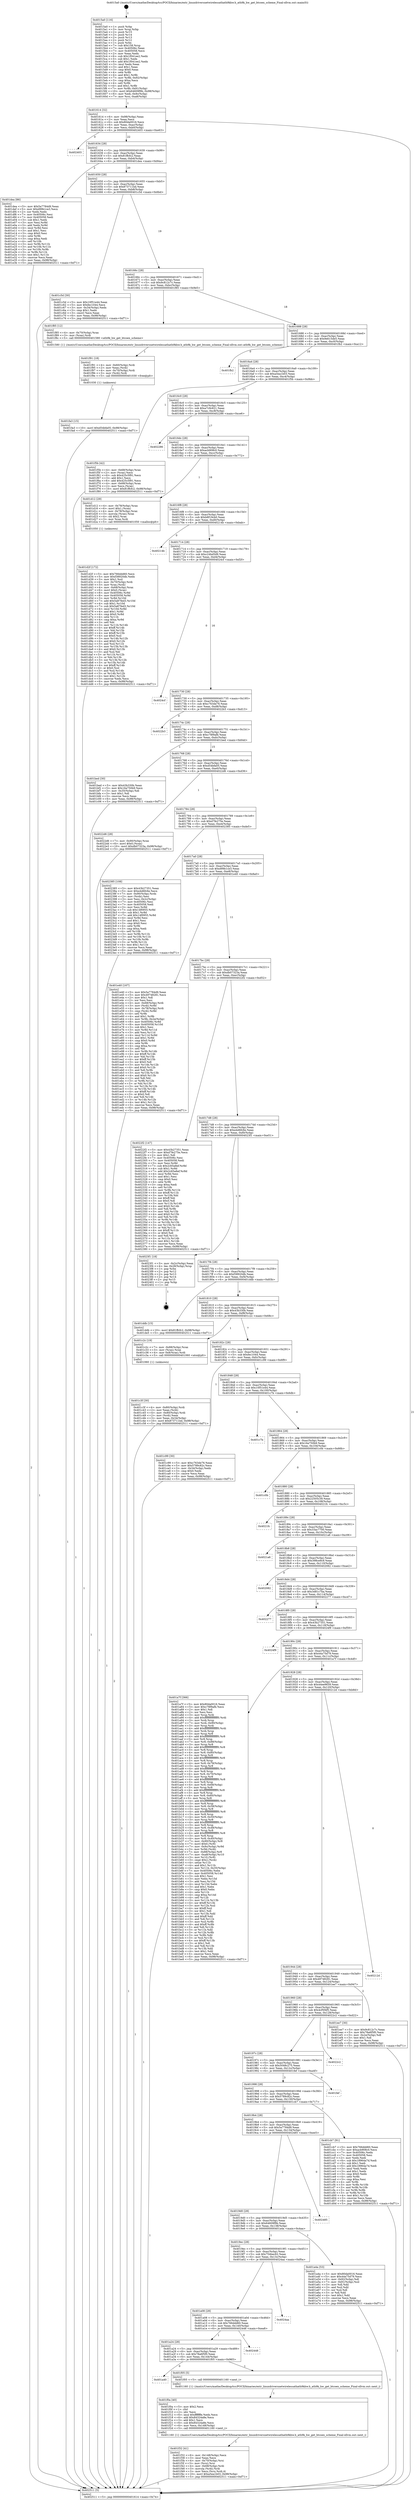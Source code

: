 digraph "0x4015a0" {
  label = "0x4015a0 (/mnt/c/Users/mathe/Desktop/tcc/POCII/binaries/extr_linuxdriversnetwirelessathath9khw.h_ath9k_hw_get_btcoex_scheme_Final-ollvm.out::main(0))"
  labelloc = "t"
  node[shape=record]

  Entry [label="",width=0.3,height=0.3,shape=circle,fillcolor=black,style=filled]
  "0x401614" [label="{
     0x401614 [32]\l
     | [instrs]\l
     &nbsp;&nbsp;0x401614 \<+6\>: mov -0x98(%rbp),%eax\l
     &nbsp;&nbsp;0x40161a \<+2\>: mov %eax,%ecx\l
     &nbsp;&nbsp;0x40161c \<+6\>: sub $0x80da0016,%ecx\l
     &nbsp;&nbsp;0x401622 \<+6\>: mov %eax,-0xac(%rbp)\l
     &nbsp;&nbsp;0x401628 \<+6\>: mov %ecx,-0xb0(%rbp)\l
     &nbsp;&nbsp;0x40162e \<+6\>: je 0000000000402403 \<main+0xe63\>\l
  }"]
  "0x402403" [label="{
     0x402403\l
  }", style=dashed]
  "0x401634" [label="{
     0x401634 [28]\l
     | [instrs]\l
     &nbsp;&nbsp;0x401634 \<+5\>: jmp 0000000000401639 \<main+0x99\>\l
     &nbsp;&nbsp;0x401639 \<+6\>: mov -0xac(%rbp),%eax\l
     &nbsp;&nbsp;0x40163f \<+5\>: sub $0x81ffcfc2,%eax\l
     &nbsp;&nbsp;0x401644 \<+6\>: mov %eax,-0xb4(%rbp)\l
     &nbsp;&nbsp;0x40164a \<+6\>: je 0000000000401dea \<main+0x84a\>\l
  }"]
  Exit [label="",width=0.3,height=0.3,shape=circle,fillcolor=black,style=filled,peripheries=2]
  "0x401dea" [label="{
     0x401dea [86]\l
     | [instrs]\l
     &nbsp;&nbsp;0x401dea \<+5\>: mov $0x5a7784d9,%eax\l
     &nbsp;&nbsp;0x401def \<+5\>: mov $0xd99b1ce3,%ecx\l
     &nbsp;&nbsp;0x401df4 \<+2\>: xor %edx,%edx\l
     &nbsp;&nbsp;0x401df6 \<+7\>: mov 0x40506c,%esi\l
     &nbsp;&nbsp;0x401dfd \<+7\>: mov 0x405058,%edi\l
     &nbsp;&nbsp;0x401e04 \<+3\>: sub $0x1,%edx\l
     &nbsp;&nbsp;0x401e07 \<+3\>: mov %esi,%r8d\l
     &nbsp;&nbsp;0x401e0a \<+3\>: add %edx,%r8d\l
     &nbsp;&nbsp;0x401e0d \<+4\>: imul %r8d,%esi\l
     &nbsp;&nbsp;0x401e11 \<+3\>: and $0x1,%esi\l
     &nbsp;&nbsp;0x401e14 \<+3\>: cmp $0x0,%esi\l
     &nbsp;&nbsp;0x401e17 \<+4\>: sete %r9b\l
     &nbsp;&nbsp;0x401e1b \<+3\>: cmp $0xa,%edi\l
     &nbsp;&nbsp;0x401e1e \<+4\>: setl %r10b\l
     &nbsp;&nbsp;0x401e22 \<+3\>: mov %r9b,%r11b\l
     &nbsp;&nbsp;0x401e25 \<+3\>: and %r10b,%r11b\l
     &nbsp;&nbsp;0x401e28 \<+3\>: xor %r10b,%r9b\l
     &nbsp;&nbsp;0x401e2b \<+3\>: or %r9b,%r11b\l
     &nbsp;&nbsp;0x401e2e \<+4\>: test $0x1,%r11b\l
     &nbsp;&nbsp;0x401e32 \<+3\>: cmovne %ecx,%eax\l
     &nbsp;&nbsp;0x401e35 \<+6\>: mov %eax,-0x98(%rbp)\l
     &nbsp;&nbsp;0x401e3b \<+5\>: jmp 0000000000402511 \<main+0xf71\>\l
  }"]
  "0x401650" [label="{
     0x401650 [28]\l
     | [instrs]\l
     &nbsp;&nbsp;0x401650 \<+5\>: jmp 0000000000401655 \<main+0xb5\>\l
     &nbsp;&nbsp;0x401655 \<+6\>: mov -0xac(%rbp),%eax\l
     &nbsp;&nbsp;0x40165b \<+5\>: sub $0x873711bd,%eax\l
     &nbsp;&nbsp;0x401660 \<+6\>: mov %eax,-0xb8(%rbp)\l
     &nbsp;&nbsp;0x401666 \<+6\>: je 0000000000401c5d \<main+0x6bd\>\l
  }"]
  "0x401fa3" [label="{
     0x401fa3 [15]\l
     | [instrs]\l
     &nbsp;&nbsp;0x401fa3 \<+10\>: movl $0xd54bfa05,-0x98(%rbp)\l
     &nbsp;&nbsp;0x401fad \<+5\>: jmp 0000000000402511 \<main+0xf71\>\l
  }"]
  "0x401c5d" [label="{
     0x401c5d [30]\l
     | [instrs]\l
     &nbsp;&nbsp;0x401c5d \<+5\>: mov $0x10f51e44,%eax\l
     &nbsp;&nbsp;0x401c62 \<+5\>: mov $0xfec1044,%ecx\l
     &nbsp;&nbsp;0x401c67 \<+3\>: mov -0x34(%rbp),%edx\l
     &nbsp;&nbsp;0x401c6a \<+3\>: cmp $0x1,%edx\l
     &nbsp;&nbsp;0x401c6d \<+3\>: cmovl %ecx,%eax\l
     &nbsp;&nbsp;0x401c70 \<+6\>: mov %eax,-0x98(%rbp)\l
     &nbsp;&nbsp;0x401c76 \<+5\>: jmp 0000000000402511 \<main+0xf71\>\l
  }"]
  "0x40166c" [label="{
     0x40166c [28]\l
     | [instrs]\l
     &nbsp;&nbsp;0x40166c \<+5\>: jmp 0000000000401671 \<main+0xd1\>\l
     &nbsp;&nbsp;0x401671 \<+6\>: mov -0xac(%rbp),%eax\l
     &nbsp;&nbsp;0x401677 \<+5\>: sub $0x9c812c7c,%eax\l
     &nbsp;&nbsp;0x40167c \<+6\>: mov %eax,-0xbc(%rbp)\l
     &nbsp;&nbsp;0x401682 \<+6\>: je 0000000000401f85 \<main+0x9e5\>\l
  }"]
  "0x401f91" [label="{
     0x401f91 [18]\l
     | [instrs]\l
     &nbsp;&nbsp;0x401f91 \<+4\>: mov -0x60(%rbp),%rdi\l
     &nbsp;&nbsp;0x401f95 \<+2\>: mov %eax,(%rdi)\l
     &nbsp;&nbsp;0x401f97 \<+4\>: mov -0x70(%rbp),%rdi\l
     &nbsp;&nbsp;0x401f9b \<+3\>: mov (%rdi),%rdi\l
     &nbsp;&nbsp;0x401f9e \<+5\>: call 0000000000401030 \<free@plt\>\l
     | [calls]\l
     &nbsp;&nbsp;0x401030 \{1\} (unknown)\l
  }"]
  "0x401f85" [label="{
     0x401f85 [12]\l
     | [instrs]\l
     &nbsp;&nbsp;0x401f85 \<+4\>: mov -0x70(%rbp),%rax\l
     &nbsp;&nbsp;0x401f89 \<+3\>: mov (%rax),%rdi\l
     &nbsp;&nbsp;0x401f8c \<+5\>: call 0000000000401580 \<ath9k_hw_get_btcoex_scheme\>\l
     | [calls]\l
     &nbsp;&nbsp;0x401580 \{1\} (/mnt/c/Users/mathe/Desktop/tcc/POCII/binaries/extr_linuxdriversnetwirelessathath9khw.h_ath9k_hw_get_btcoex_scheme_Final-ollvm.out::ath9k_hw_get_btcoex_scheme)\l
  }"]
  "0x401688" [label="{
     0x401688 [28]\l
     | [instrs]\l
     &nbsp;&nbsp;0x401688 \<+5\>: jmp 000000000040168d \<main+0xed\>\l
     &nbsp;&nbsp;0x40168d \<+6\>: mov -0xac(%rbp),%eax\l
     &nbsp;&nbsp;0x401693 \<+5\>: sub $0x9e615de5,%eax\l
     &nbsp;&nbsp;0x401698 \<+6\>: mov %eax,-0xc0(%rbp)\l
     &nbsp;&nbsp;0x40169e \<+6\>: je 0000000000401fb2 \<main+0xa12\>\l
  }"]
  "0x401f32" [label="{
     0x401f32 [41]\l
     | [instrs]\l
     &nbsp;&nbsp;0x401f32 \<+6\>: mov -0x148(%rbp),%ecx\l
     &nbsp;&nbsp;0x401f38 \<+3\>: imul %eax,%ecx\l
     &nbsp;&nbsp;0x401f3b \<+4\>: mov -0x70(%rbp),%rsi\l
     &nbsp;&nbsp;0x401f3f \<+3\>: mov (%rsi),%rsi\l
     &nbsp;&nbsp;0x401f42 \<+4\>: mov -0x68(%rbp),%rdi\l
     &nbsp;&nbsp;0x401f46 \<+3\>: movslq (%rdi),%rdi\l
     &nbsp;&nbsp;0x401f49 \<+3\>: mov %ecx,(%rsi,%rdi,4)\l
     &nbsp;&nbsp;0x401f4c \<+10\>: movl $0xa5ea1b03,-0x98(%rbp)\l
     &nbsp;&nbsp;0x401f56 \<+5\>: jmp 0000000000402511 \<main+0xf71\>\l
  }"]
  "0x401fb2" [label="{
     0x401fb2\l
  }", style=dashed]
  "0x4016a4" [label="{
     0x4016a4 [28]\l
     | [instrs]\l
     &nbsp;&nbsp;0x4016a4 \<+5\>: jmp 00000000004016a9 \<main+0x109\>\l
     &nbsp;&nbsp;0x4016a9 \<+6\>: mov -0xac(%rbp),%eax\l
     &nbsp;&nbsp;0x4016af \<+5\>: sub $0xa5ea1b03,%eax\l
     &nbsp;&nbsp;0x4016b4 \<+6\>: mov %eax,-0xc4(%rbp)\l
     &nbsp;&nbsp;0x4016ba \<+6\>: je 0000000000401f5b \<main+0x9bb\>\l
  }"]
  "0x401f0a" [label="{
     0x401f0a [40]\l
     | [instrs]\l
     &nbsp;&nbsp;0x401f0a \<+5\>: mov $0x2,%ecx\l
     &nbsp;&nbsp;0x401f0f \<+1\>: cltd\l
     &nbsp;&nbsp;0x401f10 \<+2\>: idiv %ecx\l
     &nbsp;&nbsp;0x401f12 \<+6\>: imul $0xfffffffe,%edx,%ecx\l
     &nbsp;&nbsp;0x401f18 \<+6\>: add $0x84324a8e,%ecx\l
     &nbsp;&nbsp;0x401f1e \<+3\>: add $0x1,%ecx\l
     &nbsp;&nbsp;0x401f21 \<+6\>: sub $0x84324a8e,%ecx\l
     &nbsp;&nbsp;0x401f27 \<+6\>: mov %ecx,-0x148(%rbp)\l
     &nbsp;&nbsp;0x401f2d \<+5\>: call 0000000000401160 \<next_i\>\l
     | [calls]\l
     &nbsp;&nbsp;0x401160 \{1\} (/mnt/c/Users/mathe/Desktop/tcc/POCII/binaries/extr_linuxdriversnetwirelessathath9khw.h_ath9k_hw_get_btcoex_scheme_Final-ollvm.out::next_i)\l
  }"]
  "0x401f5b" [label="{
     0x401f5b [42]\l
     | [instrs]\l
     &nbsp;&nbsp;0x401f5b \<+4\>: mov -0x68(%rbp),%rax\l
     &nbsp;&nbsp;0x401f5f \<+2\>: mov (%rax),%ecx\l
     &nbsp;&nbsp;0x401f61 \<+6\>: sub $0x425c5f91,%ecx\l
     &nbsp;&nbsp;0x401f67 \<+3\>: add $0x1,%ecx\l
     &nbsp;&nbsp;0x401f6a \<+6\>: add $0x425c5f91,%ecx\l
     &nbsp;&nbsp;0x401f70 \<+4\>: mov -0x68(%rbp),%rax\l
     &nbsp;&nbsp;0x401f74 \<+2\>: mov %ecx,(%rax)\l
     &nbsp;&nbsp;0x401f76 \<+10\>: movl $0x81ffcfc2,-0x98(%rbp)\l
     &nbsp;&nbsp;0x401f80 \<+5\>: jmp 0000000000402511 \<main+0xf71\>\l
  }"]
  "0x4016c0" [label="{
     0x4016c0 [28]\l
     | [instrs]\l
     &nbsp;&nbsp;0x4016c0 \<+5\>: jmp 00000000004016c5 \<main+0x125\>\l
     &nbsp;&nbsp;0x4016c5 \<+6\>: mov -0xac(%rbp),%eax\l
     &nbsp;&nbsp;0x4016cb \<+5\>: sub $0xa7c9c621,%eax\l
     &nbsp;&nbsp;0x4016d0 \<+6\>: mov %eax,-0xc8(%rbp)\l
     &nbsp;&nbsp;0x4016d6 \<+6\>: je 0000000000402286 \<main+0xce6\>\l
  }"]
  "0x401a40" [label="{
     0x401a40\l
  }", style=dashed]
  "0x402286" [label="{
     0x402286\l
  }", style=dashed]
  "0x4016dc" [label="{
     0x4016dc [28]\l
     | [instrs]\l
     &nbsp;&nbsp;0x4016dc \<+5\>: jmp 00000000004016e1 \<main+0x141\>\l
     &nbsp;&nbsp;0x4016e1 \<+6\>: mov -0xac(%rbp),%eax\l
     &nbsp;&nbsp;0x4016e7 \<+5\>: sub $0xacb908c0,%eax\l
     &nbsp;&nbsp;0x4016ec \<+6\>: mov %eax,-0xcc(%rbp)\l
     &nbsp;&nbsp;0x4016f2 \<+6\>: je 0000000000401d12 \<main+0x772\>\l
  }"]
  "0x401f05" [label="{
     0x401f05 [5]\l
     | [instrs]\l
     &nbsp;&nbsp;0x401f05 \<+5\>: call 0000000000401160 \<next_i\>\l
     | [calls]\l
     &nbsp;&nbsp;0x401160 \{1\} (/mnt/c/Users/mathe/Desktop/tcc/POCII/binaries/extr_linuxdriversnetwirelessathath9khw.h_ath9k_hw_get_btcoex_scheme_Final-ollvm.out::next_i)\l
  }"]
  "0x401d12" [label="{
     0x401d12 [29]\l
     | [instrs]\l
     &nbsp;&nbsp;0x401d12 \<+4\>: mov -0x78(%rbp),%rax\l
     &nbsp;&nbsp;0x401d16 \<+6\>: movl $0x1,(%rax)\l
     &nbsp;&nbsp;0x401d1c \<+4\>: mov -0x78(%rbp),%rax\l
     &nbsp;&nbsp;0x401d20 \<+3\>: movslq (%rax),%rax\l
     &nbsp;&nbsp;0x401d23 \<+4\>: shl $0x2,%rax\l
     &nbsp;&nbsp;0x401d27 \<+3\>: mov %rax,%rdi\l
     &nbsp;&nbsp;0x401d2a \<+5\>: call 0000000000401050 \<malloc@plt\>\l
     | [calls]\l
     &nbsp;&nbsp;0x401050 \{1\} (unknown)\l
  }"]
  "0x4016f8" [label="{
     0x4016f8 [28]\l
     | [instrs]\l
     &nbsp;&nbsp;0x4016f8 \<+5\>: jmp 00000000004016fd \<main+0x15d\>\l
     &nbsp;&nbsp;0x4016fd \<+6\>: mov -0xac(%rbp),%eax\l
     &nbsp;&nbsp;0x401703 \<+5\>: sub $0xb8f19cb0,%eax\l
     &nbsp;&nbsp;0x401708 \<+6\>: mov %eax,-0xd0(%rbp)\l
     &nbsp;&nbsp;0x40170e \<+6\>: je 000000000040214b \<main+0xbab\>\l
  }"]
  "0x401a24" [label="{
     0x401a24 [28]\l
     | [instrs]\l
     &nbsp;&nbsp;0x401a24 \<+5\>: jmp 0000000000401a29 \<main+0x489\>\l
     &nbsp;&nbsp;0x401a29 \<+6\>: mov -0xac(%rbp),%eax\l
     &nbsp;&nbsp;0x401a2f \<+5\>: sub $0x78a6f5f0,%eax\l
     &nbsp;&nbsp;0x401a34 \<+6\>: mov %eax,-0x144(%rbp)\l
     &nbsp;&nbsp;0x401a3a \<+6\>: je 0000000000401f05 \<main+0x965\>\l
  }"]
  "0x40214b" [label="{
     0x40214b\l
  }", style=dashed]
  "0x401714" [label="{
     0x401714 [28]\l
     | [instrs]\l
     &nbsp;&nbsp;0x401714 \<+5\>: jmp 0000000000401719 \<main+0x179\>\l
     &nbsp;&nbsp;0x401719 \<+6\>: mov -0xac(%rbp),%eax\l
     &nbsp;&nbsp;0x40171f \<+5\>: sub $0xc24bd5d9,%eax\l
     &nbsp;&nbsp;0x401724 \<+6\>: mov %eax,-0xd4(%rbp)\l
     &nbsp;&nbsp;0x40172a \<+6\>: je 00000000004024cf \<main+0xf2f\>\l
  }"]
  "0x402448" [label="{
     0x402448\l
  }", style=dashed]
  "0x4024cf" [label="{
     0x4024cf\l
  }", style=dashed]
  "0x401730" [label="{
     0x401730 [28]\l
     | [instrs]\l
     &nbsp;&nbsp;0x401730 \<+5\>: jmp 0000000000401735 \<main+0x195\>\l
     &nbsp;&nbsp;0x401735 \<+6\>: mov -0xac(%rbp),%eax\l
     &nbsp;&nbsp;0x40173b \<+5\>: sub $0xc763de76,%eax\l
     &nbsp;&nbsp;0x401740 \<+6\>: mov %eax,-0xd8(%rbp)\l
     &nbsp;&nbsp;0x401746 \<+6\>: je 00000000004022b3 \<main+0xd13\>\l
  }"]
  "0x401a08" [label="{
     0x401a08 [28]\l
     | [instrs]\l
     &nbsp;&nbsp;0x401a08 \<+5\>: jmp 0000000000401a0d \<main+0x46d\>\l
     &nbsp;&nbsp;0x401a0d \<+6\>: mov -0xac(%rbp),%eax\l
     &nbsp;&nbsp;0x401a13 \<+5\>: sub $0x766ddd60,%eax\l
     &nbsp;&nbsp;0x401a18 \<+6\>: mov %eax,-0x140(%rbp)\l
     &nbsp;&nbsp;0x401a1e \<+6\>: je 0000000000402448 \<main+0xea8\>\l
  }"]
  "0x4022b3" [label="{
     0x4022b3\l
  }", style=dashed]
  "0x40174c" [label="{
     0x40174c [28]\l
     | [instrs]\l
     &nbsp;&nbsp;0x40174c \<+5\>: jmp 0000000000401751 \<main+0x1b1\>\l
     &nbsp;&nbsp;0x401751 \<+6\>: mov -0xac(%rbp),%eax\l
     &nbsp;&nbsp;0x401757 \<+5\>: sub $0xc78f9afb,%eax\l
     &nbsp;&nbsp;0x40175c \<+6\>: mov %eax,-0xdc(%rbp)\l
     &nbsp;&nbsp;0x401762 \<+6\>: je 0000000000401bed \<main+0x64d\>\l
  }"]
  "0x4024aa" [label="{
     0x4024aa\l
  }", style=dashed]
  "0x401bed" [label="{
     0x401bed [30]\l
     | [instrs]\l
     &nbsp;&nbsp;0x401bed \<+5\>: mov $0x43b330b,%eax\l
     &nbsp;&nbsp;0x401bf2 \<+5\>: mov $0x16a750b9,%ecx\l
     &nbsp;&nbsp;0x401bf7 \<+3\>: mov -0x35(%rbp),%dl\l
     &nbsp;&nbsp;0x401bfa \<+3\>: test $0x1,%dl\l
     &nbsp;&nbsp;0x401bfd \<+3\>: cmovne %ecx,%eax\l
     &nbsp;&nbsp;0x401c00 \<+6\>: mov %eax,-0x98(%rbp)\l
     &nbsp;&nbsp;0x401c06 \<+5\>: jmp 0000000000402511 \<main+0xf71\>\l
  }"]
  "0x401768" [label="{
     0x401768 [28]\l
     | [instrs]\l
     &nbsp;&nbsp;0x401768 \<+5\>: jmp 000000000040176d \<main+0x1cd\>\l
     &nbsp;&nbsp;0x40176d \<+6\>: mov -0xac(%rbp),%eax\l
     &nbsp;&nbsp;0x401773 \<+5\>: sub $0xd54bfa05,%eax\l
     &nbsp;&nbsp;0x401778 \<+6\>: mov %eax,-0xe0(%rbp)\l
     &nbsp;&nbsp;0x40177e \<+6\>: je 00000000004022d6 \<main+0xd36\>\l
  }"]
  "0x401d2f" [label="{
     0x401d2f [172]\l
     | [instrs]\l
     &nbsp;&nbsp;0x401d2f \<+5\>: mov $0x766ddd60,%ecx\l
     &nbsp;&nbsp;0x401d34 \<+5\>: mov $0xf38920db,%edx\l
     &nbsp;&nbsp;0x401d39 \<+3\>: mov $0x1,%sil\l
     &nbsp;&nbsp;0x401d3c \<+4\>: mov -0x70(%rbp),%rdi\l
     &nbsp;&nbsp;0x401d40 \<+3\>: mov %rax,(%rdi)\l
     &nbsp;&nbsp;0x401d43 \<+4\>: mov -0x68(%rbp),%rax\l
     &nbsp;&nbsp;0x401d47 \<+6\>: movl $0x0,(%rax)\l
     &nbsp;&nbsp;0x401d4d \<+8\>: mov 0x40506c,%r8d\l
     &nbsp;&nbsp;0x401d55 \<+8\>: mov 0x405058,%r9d\l
     &nbsp;&nbsp;0x401d5d \<+3\>: mov %r8d,%r10d\l
     &nbsp;&nbsp;0x401d60 \<+7\>: add $0x5a87fed3,%r10d\l
     &nbsp;&nbsp;0x401d67 \<+4\>: sub $0x1,%r10d\l
     &nbsp;&nbsp;0x401d6b \<+7\>: sub $0x5a87fed3,%r10d\l
     &nbsp;&nbsp;0x401d72 \<+4\>: imul %r10d,%r8d\l
     &nbsp;&nbsp;0x401d76 \<+4\>: and $0x1,%r8d\l
     &nbsp;&nbsp;0x401d7a \<+4\>: cmp $0x0,%r8d\l
     &nbsp;&nbsp;0x401d7e \<+4\>: sete %r11b\l
     &nbsp;&nbsp;0x401d82 \<+4\>: cmp $0xa,%r9d\l
     &nbsp;&nbsp;0x401d86 \<+3\>: setl %bl\l
     &nbsp;&nbsp;0x401d89 \<+3\>: mov %r11b,%r14b\l
     &nbsp;&nbsp;0x401d8c \<+4\>: xor $0xff,%r14b\l
     &nbsp;&nbsp;0x401d90 \<+3\>: mov %bl,%r15b\l
     &nbsp;&nbsp;0x401d93 \<+4\>: xor $0xff,%r15b\l
     &nbsp;&nbsp;0x401d97 \<+4\>: xor $0x0,%sil\l
     &nbsp;&nbsp;0x401d9b \<+3\>: mov %r14b,%r12b\l
     &nbsp;&nbsp;0x401d9e \<+4\>: and $0x0,%r12b\l
     &nbsp;&nbsp;0x401da2 \<+3\>: and %sil,%r11b\l
     &nbsp;&nbsp;0x401da5 \<+3\>: mov %r15b,%r13b\l
     &nbsp;&nbsp;0x401da8 \<+4\>: and $0x0,%r13b\l
     &nbsp;&nbsp;0x401dac \<+3\>: and %sil,%bl\l
     &nbsp;&nbsp;0x401daf \<+3\>: or %r11b,%r12b\l
     &nbsp;&nbsp;0x401db2 \<+3\>: or %bl,%r13b\l
     &nbsp;&nbsp;0x401db5 \<+3\>: xor %r13b,%r12b\l
     &nbsp;&nbsp;0x401db8 \<+3\>: or %r15b,%r14b\l
     &nbsp;&nbsp;0x401dbb \<+4\>: xor $0xff,%r14b\l
     &nbsp;&nbsp;0x401dbf \<+4\>: or $0x0,%sil\l
     &nbsp;&nbsp;0x401dc3 \<+3\>: and %sil,%r14b\l
     &nbsp;&nbsp;0x401dc6 \<+3\>: or %r14b,%r12b\l
     &nbsp;&nbsp;0x401dc9 \<+4\>: test $0x1,%r12b\l
     &nbsp;&nbsp;0x401dcd \<+3\>: cmovne %edx,%ecx\l
     &nbsp;&nbsp;0x401dd0 \<+6\>: mov %ecx,-0x98(%rbp)\l
     &nbsp;&nbsp;0x401dd6 \<+5\>: jmp 0000000000402511 \<main+0xf71\>\l
  }"]
  "0x4022d6" [label="{
     0x4022d6 [28]\l
     | [instrs]\l
     &nbsp;&nbsp;0x4022d6 \<+7\>: mov -0x90(%rbp),%rax\l
     &nbsp;&nbsp;0x4022dd \<+6\>: movl $0x0,(%rax)\l
     &nbsp;&nbsp;0x4022e3 \<+10\>: movl $0xdb07323a,-0x98(%rbp)\l
     &nbsp;&nbsp;0x4022ed \<+5\>: jmp 0000000000402511 \<main+0xf71\>\l
  }"]
  "0x401784" [label="{
     0x401784 [28]\l
     | [instrs]\l
     &nbsp;&nbsp;0x401784 \<+5\>: jmp 0000000000401789 \<main+0x1e9\>\l
     &nbsp;&nbsp;0x401789 \<+6\>: mov -0xac(%rbp),%eax\l
     &nbsp;&nbsp;0x40178f \<+5\>: sub $0xd7fe275e,%eax\l
     &nbsp;&nbsp;0x401794 \<+6\>: mov %eax,-0xe4(%rbp)\l
     &nbsp;&nbsp;0x40179a \<+6\>: je 0000000000402385 \<main+0xde5\>\l
  }"]
  "0x401c3f" [label="{
     0x401c3f [30]\l
     | [instrs]\l
     &nbsp;&nbsp;0x401c3f \<+4\>: mov -0x80(%rbp),%rdi\l
     &nbsp;&nbsp;0x401c43 \<+2\>: mov %eax,(%rdi)\l
     &nbsp;&nbsp;0x401c45 \<+4\>: mov -0x80(%rbp),%rdi\l
     &nbsp;&nbsp;0x401c49 \<+2\>: mov (%rdi),%eax\l
     &nbsp;&nbsp;0x401c4b \<+3\>: mov %eax,-0x34(%rbp)\l
     &nbsp;&nbsp;0x401c4e \<+10\>: movl $0x873711bd,-0x98(%rbp)\l
     &nbsp;&nbsp;0x401c58 \<+5\>: jmp 0000000000402511 \<main+0xf71\>\l
  }"]
  "0x402385" [label="{
     0x402385 [108]\l
     | [instrs]\l
     &nbsp;&nbsp;0x402385 \<+5\>: mov $0x43b27351,%eax\l
     &nbsp;&nbsp;0x40238a \<+5\>: mov $0xe4d6fc6e,%ecx\l
     &nbsp;&nbsp;0x40238f \<+7\>: mov -0x90(%rbp),%rdx\l
     &nbsp;&nbsp;0x402396 \<+2\>: mov (%rdx),%esi\l
     &nbsp;&nbsp;0x402398 \<+3\>: mov %esi,-0x2c(%rbp)\l
     &nbsp;&nbsp;0x40239b \<+7\>: mov 0x40506c,%esi\l
     &nbsp;&nbsp;0x4023a2 \<+7\>: mov 0x405058,%edi\l
     &nbsp;&nbsp;0x4023a9 \<+3\>: mov %esi,%r8d\l
     &nbsp;&nbsp;0x4023ac \<+7\>: sub $0x14f0955,%r8d\l
     &nbsp;&nbsp;0x4023b3 \<+4\>: sub $0x1,%r8d\l
     &nbsp;&nbsp;0x4023b7 \<+7\>: add $0x14f0955,%r8d\l
     &nbsp;&nbsp;0x4023be \<+4\>: imul %r8d,%esi\l
     &nbsp;&nbsp;0x4023c2 \<+3\>: and $0x1,%esi\l
     &nbsp;&nbsp;0x4023c5 \<+3\>: cmp $0x0,%esi\l
     &nbsp;&nbsp;0x4023c8 \<+4\>: sete %r9b\l
     &nbsp;&nbsp;0x4023cc \<+3\>: cmp $0xa,%edi\l
     &nbsp;&nbsp;0x4023cf \<+4\>: setl %r10b\l
     &nbsp;&nbsp;0x4023d3 \<+3\>: mov %r9b,%r11b\l
     &nbsp;&nbsp;0x4023d6 \<+3\>: and %r10b,%r11b\l
     &nbsp;&nbsp;0x4023d9 \<+3\>: xor %r10b,%r9b\l
     &nbsp;&nbsp;0x4023dc \<+3\>: or %r9b,%r11b\l
     &nbsp;&nbsp;0x4023df \<+4\>: test $0x1,%r11b\l
     &nbsp;&nbsp;0x4023e3 \<+3\>: cmovne %ecx,%eax\l
     &nbsp;&nbsp;0x4023e6 \<+6\>: mov %eax,-0x98(%rbp)\l
     &nbsp;&nbsp;0x4023ec \<+5\>: jmp 0000000000402511 \<main+0xf71\>\l
  }"]
  "0x4017a0" [label="{
     0x4017a0 [28]\l
     | [instrs]\l
     &nbsp;&nbsp;0x4017a0 \<+5\>: jmp 00000000004017a5 \<main+0x205\>\l
     &nbsp;&nbsp;0x4017a5 \<+6\>: mov -0xac(%rbp),%eax\l
     &nbsp;&nbsp;0x4017ab \<+5\>: sub $0xd99b1ce3,%eax\l
     &nbsp;&nbsp;0x4017b0 \<+6\>: mov %eax,-0xe8(%rbp)\l
     &nbsp;&nbsp;0x4017b6 \<+6\>: je 0000000000401e40 \<main+0x8a0\>\l
  }"]
  "0x4015a0" [label="{
     0x4015a0 [116]\l
     | [instrs]\l
     &nbsp;&nbsp;0x4015a0 \<+1\>: push %rbp\l
     &nbsp;&nbsp;0x4015a1 \<+3\>: mov %rsp,%rbp\l
     &nbsp;&nbsp;0x4015a4 \<+2\>: push %r15\l
     &nbsp;&nbsp;0x4015a6 \<+2\>: push %r14\l
     &nbsp;&nbsp;0x4015a8 \<+2\>: push %r13\l
     &nbsp;&nbsp;0x4015aa \<+2\>: push %r12\l
     &nbsp;&nbsp;0x4015ac \<+1\>: push %rbx\l
     &nbsp;&nbsp;0x4015ad \<+7\>: sub $0x158,%rsp\l
     &nbsp;&nbsp;0x4015b4 \<+7\>: mov 0x40506c,%eax\l
     &nbsp;&nbsp;0x4015bb \<+7\>: mov 0x405058,%ecx\l
     &nbsp;&nbsp;0x4015c2 \<+2\>: mov %eax,%edx\l
     &nbsp;&nbsp;0x4015c4 \<+6\>: sub $0x1f041ee2,%edx\l
     &nbsp;&nbsp;0x4015ca \<+3\>: sub $0x1,%edx\l
     &nbsp;&nbsp;0x4015cd \<+6\>: add $0x1f041ee2,%edx\l
     &nbsp;&nbsp;0x4015d3 \<+3\>: imul %edx,%eax\l
     &nbsp;&nbsp;0x4015d6 \<+3\>: and $0x1,%eax\l
     &nbsp;&nbsp;0x4015d9 \<+3\>: cmp $0x0,%eax\l
     &nbsp;&nbsp;0x4015dc \<+4\>: sete %r8b\l
     &nbsp;&nbsp;0x4015e0 \<+4\>: and $0x1,%r8b\l
     &nbsp;&nbsp;0x4015e4 \<+7\>: mov %r8b,-0x92(%rbp)\l
     &nbsp;&nbsp;0x4015eb \<+3\>: cmp $0xa,%ecx\l
     &nbsp;&nbsp;0x4015ee \<+4\>: setl %r8b\l
     &nbsp;&nbsp;0x4015f2 \<+4\>: and $0x1,%r8b\l
     &nbsp;&nbsp;0x4015f6 \<+7\>: mov %r8b,-0x91(%rbp)\l
     &nbsp;&nbsp;0x4015fd \<+10\>: movl $0x64609f9b,-0x98(%rbp)\l
     &nbsp;&nbsp;0x401607 \<+6\>: mov %edi,-0x9c(%rbp)\l
     &nbsp;&nbsp;0x40160d \<+7\>: mov %rsi,-0xa8(%rbp)\l
  }"]
  "0x401e40" [label="{
     0x401e40 [167]\l
     | [instrs]\l
     &nbsp;&nbsp;0x401e40 \<+5\>: mov $0x5a7784d9,%eax\l
     &nbsp;&nbsp;0x401e45 \<+5\>: mov $0x49748281,%ecx\l
     &nbsp;&nbsp;0x401e4a \<+2\>: mov $0x1,%dl\l
     &nbsp;&nbsp;0x401e4c \<+2\>: xor %esi,%esi\l
     &nbsp;&nbsp;0x401e4e \<+4\>: mov -0x68(%rbp),%rdi\l
     &nbsp;&nbsp;0x401e52 \<+3\>: mov (%rdi),%r8d\l
     &nbsp;&nbsp;0x401e55 \<+4\>: mov -0x78(%rbp),%rdi\l
     &nbsp;&nbsp;0x401e59 \<+3\>: cmp (%rdi),%r8d\l
     &nbsp;&nbsp;0x401e5c \<+4\>: setl %r9b\l
     &nbsp;&nbsp;0x401e60 \<+4\>: and $0x1,%r9b\l
     &nbsp;&nbsp;0x401e64 \<+4\>: mov %r9b,-0x2e(%rbp)\l
     &nbsp;&nbsp;0x401e68 \<+8\>: mov 0x40506c,%r8d\l
     &nbsp;&nbsp;0x401e70 \<+8\>: mov 0x405058,%r10d\l
     &nbsp;&nbsp;0x401e78 \<+3\>: sub $0x1,%esi\l
     &nbsp;&nbsp;0x401e7b \<+3\>: mov %r8d,%r11d\l
     &nbsp;&nbsp;0x401e7e \<+3\>: add %esi,%r11d\l
     &nbsp;&nbsp;0x401e81 \<+4\>: imul %r11d,%r8d\l
     &nbsp;&nbsp;0x401e85 \<+4\>: and $0x1,%r8d\l
     &nbsp;&nbsp;0x401e89 \<+4\>: cmp $0x0,%r8d\l
     &nbsp;&nbsp;0x401e8d \<+4\>: sete %r9b\l
     &nbsp;&nbsp;0x401e91 \<+4\>: cmp $0xa,%r10d\l
     &nbsp;&nbsp;0x401e95 \<+3\>: setl %bl\l
     &nbsp;&nbsp;0x401e98 \<+3\>: mov %r9b,%r14b\l
     &nbsp;&nbsp;0x401e9b \<+4\>: xor $0xff,%r14b\l
     &nbsp;&nbsp;0x401e9f \<+3\>: mov %bl,%r15b\l
     &nbsp;&nbsp;0x401ea2 \<+4\>: xor $0xff,%r15b\l
     &nbsp;&nbsp;0x401ea6 \<+3\>: xor $0x0,%dl\l
     &nbsp;&nbsp;0x401ea9 \<+3\>: mov %r14b,%r12b\l
     &nbsp;&nbsp;0x401eac \<+4\>: and $0x0,%r12b\l
     &nbsp;&nbsp;0x401eb0 \<+3\>: and %dl,%r9b\l
     &nbsp;&nbsp;0x401eb3 \<+3\>: mov %r15b,%r13b\l
     &nbsp;&nbsp;0x401eb6 \<+4\>: and $0x0,%r13b\l
     &nbsp;&nbsp;0x401eba \<+2\>: and %dl,%bl\l
     &nbsp;&nbsp;0x401ebc \<+3\>: or %r9b,%r12b\l
     &nbsp;&nbsp;0x401ebf \<+3\>: or %bl,%r13b\l
     &nbsp;&nbsp;0x401ec2 \<+3\>: xor %r13b,%r12b\l
     &nbsp;&nbsp;0x401ec5 \<+3\>: or %r15b,%r14b\l
     &nbsp;&nbsp;0x401ec8 \<+4\>: xor $0xff,%r14b\l
     &nbsp;&nbsp;0x401ecc \<+3\>: or $0x0,%dl\l
     &nbsp;&nbsp;0x401ecf \<+3\>: and %dl,%r14b\l
     &nbsp;&nbsp;0x401ed2 \<+3\>: or %r14b,%r12b\l
     &nbsp;&nbsp;0x401ed5 \<+4\>: test $0x1,%r12b\l
     &nbsp;&nbsp;0x401ed9 \<+3\>: cmovne %ecx,%eax\l
     &nbsp;&nbsp;0x401edc \<+6\>: mov %eax,-0x98(%rbp)\l
     &nbsp;&nbsp;0x401ee2 \<+5\>: jmp 0000000000402511 \<main+0xf71\>\l
  }"]
  "0x4017bc" [label="{
     0x4017bc [28]\l
     | [instrs]\l
     &nbsp;&nbsp;0x4017bc \<+5\>: jmp 00000000004017c1 \<main+0x221\>\l
     &nbsp;&nbsp;0x4017c1 \<+6\>: mov -0xac(%rbp),%eax\l
     &nbsp;&nbsp;0x4017c7 \<+5\>: sub $0xdb07323a,%eax\l
     &nbsp;&nbsp;0x4017cc \<+6\>: mov %eax,-0xec(%rbp)\l
     &nbsp;&nbsp;0x4017d2 \<+6\>: je 00000000004022f2 \<main+0xd52\>\l
  }"]
  "0x402511" [label="{
     0x402511 [5]\l
     | [instrs]\l
     &nbsp;&nbsp;0x402511 \<+5\>: jmp 0000000000401614 \<main+0x74\>\l
  }"]
  "0x4022f2" [label="{
     0x4022f2 [147]\l
     | [instrs]\l
     &nbsp;&nbsp;0x4022f2 \<+5\>: mov $0x43b27351,%eax\l
     &nbsp;&nbsp;0x4022f7 \<+5\>: mov $0xd7fe275e,%ecx\l
     &nbsp;&nbsp;0x4022fc \<+2\>: mov $0x1,%dl\l
     &nbsp;&nbsp;0x4022fe \<+7\>: mov 0x40506c,%esi\l
     &nbsp;&nbsp;0x402305 \<+7\>: mov 0x405058,%edi\l
     &nbsp;&nbsp;0x40230c \<+3\>: mov %esi,%r8d\l
     &nbsp;&nbsp;0x40230f \<+7\>: sub $0x2c65a8ef,%r8d\l
     &nbsp;&nbsp;0x402316 \<+4\>: sub $0x1,%r8d\l
     &nbsp;&nbsp;0x40231a \<+7\>: add $0x2c65a8ef,%r8d\l
     &nbsp;&nbsp;0x402321 \<+4\>: imul %r8d,%esi\l
     &nbsp;&nbsp;0x402325 \<+3\>: and $0x1,%esi\l
     &nbsp;&nbsp;0x402328 \<+3\>: cmp $0x0,%esi\l
     &nbsp;&nbsp;0x40232b \<+4\>: sete %r9b\l
     &nbsp;&nbsp;0x40232f \<+3\>: cmp $0xa,%edi\l
     &nbsp;&nbsp;0x402332 \<+4\>: setl %r10b\l
     &nbsp;&nbsp;0x402336 \<+3\>: mov %r9b,%r11b\l
     &nbsp;&nbsp;0x402339 \<+4\>: xor $0xff,%r11b\l
     &nbsp;&nbsp;0x40233d \<+3\>: mov %r10b,%bl\l
     &nbsp;&nbsp;0x402340 \<+3\>: xor $0xff,%bl\l
     &nbsp;&nbsp;0x402343 \<+3\>: xor $0x0,%dl\l
     &nbsp;&nbsp;0x402346 \<+3\>: mov %r11b,%r14b\l
     &nbsp;&nbsp;0x402349 \<+4\>: and $0x0,%r14b\l
     &nbsp;&nbsp;0x40234d \<+3\>: and %dl,%r9b\l
     &nbsp;&nbsp;0x402350 \<+3\>: mov %bl,%r15b\l
     &nbsp;&nbsp;0x402353 \<+4\>: and $0x0,%r15b\l
     &nbsp;&nbsp;0x402357 \<+3\>: and %dl,%r10b\l
     &nbsp;&nbsp;0x40235a \<+3\>: or %r9b,%r14b\l
     &nbsp;&nbsp;0x40235d \<+3\>: or %r10b,%r15b\l
     &nbsp;&nbsp;0x402360 \<+3\>: xor %r15b,%r14b\l
     &nbsp;&nbsp;0x402363 \<+3\>: or %bl,%r11b\l
     &nbsp;&nbsp;0x402366 \<+4\>: xor $0xff,%r11b\l
     &nbsp;&nbsp;0x40236a \<+3\>: or $0x0,%dl\l
     &nbsp;&nbsp;0x40236d \<+3\>: and %dl,%r11b\l
     &nbsp;&nbsp;0x402370 \<+3\>: or %r11b,%r14b\l
     &nbsp;&nbsp;0x402373 \<+4\>: test $0x1,%r14b\l
     &nbsp;&nbsp;0x402377 \<+3\>: cmovne %ecx,%eax\l
     &nbsp;&nbsp;0x40237a \<+6\>: mov %eax,-0x98(%rbp)\l
     &nbsp;&nbsp;0x402380 \<+5\>: jmp 0000000000402511 \<main+0xf71\>\l
  }"]
  "0x4017d8" [label="{
     0x4017d8 [28]\l
     | [instrs]\l
     &nbsp;&nbsp;0x4017d8 \<+5\>: jmp 00000000004017dd \<main+0x23d\>\l
     &nbsp;&nbsp;0x4017dd \<+6\>: mov -0xac(%rbp),%eax\l
     &nbsp;&nbsp;0x4017e3 \<+5\>: sub $0xe4d6fc6e,%eax\l
     &nbsp;&nbsp;0x4017e8 \<+6\>: mov %eax,-0xf0(%rbp)\l
     &nbsp;&nbsp;0x4017ee \<+6\>: je 00000000004023f1 \<main+0xe51\>\l
  }"]
  "0x4019ec" [label="{
     0x4019ec [28]\l
     | [instrs]\l
     &nbsp;&nbsp;0x4019ec \<+5\>: jmp 00000000004019f1 \<main+0x451\>\l
     &nbsp;&nbsp;0x4019f1 \<+6\>: mov -0xac(%rbp),%eax\l
     &nbsp;&nbsp;0x4019f7 \<+5\>: sub $0x754bec62,%eax\l
     &nbsp;&nbsp;0x4019fc \<+6\>: mov %eax,-0x13c(%rbp)\l
     &nbsp;&nbsp;0x401a02 \<+6\>: je 00000000004024aa \<main+0xf0a\>\l
  }"]
  "0x4023f1" [label="{
     0x4023f1 [18]\l
     | [instrs]\l
     &nbsp;&nbsp;0x4023f1 \<+3\>: mov -0x2c(%rbp),%eax\l
     &nbsp;&nbsp;0x4023f4 \<+4\>: lea -0x28(%rbp),%rsp\l
     &nbsp;&nbsp;0x4023f8 \<+1\>: pop %rbx\l
     &nbsp;&nbsp;0x4023f9 \<+2\>: pop %r12\l
     &nbsp;&nbsp;0x4023fb \<+2\>: pop %r13\l
     &nbsp;&nbsp;0x4023fd \<+2\>: pop %r14\l
     &nbsp;&nbsp;0x4023ff \<+2\>: pop %r15\l
     &nbsp;&nbsp;0x402401 \<+1\>: pop %rbp\l
     &nbsp;&nbsp;0x402402 \<+1\>: ret\l
  }"]
  "0x4017f4" [label="{
     0x4017f4 [28]\l
     | [instrs]\l
     &nbsp;&nbsp;0x4017f4 \<+5\>: jmp 00000000004017f9 \<main+0x259\>\l
     &nbsp;&nbsp;0x4017f9 \<+6\>: mov -0xac(%rbp),%eax\l
     &nbsp;&nbsp;0x4017ff \<+5\>: sub $0xf38920db,%eax\l
     &nbsp;&nbsp;0x401804 \<+6\>: mov %eax,-0xf4(%rbp)\l
     &nbsp;&nbsp;0x40180a \<+6\>: je 0000000000401ddb \<main+0x83b\>\l
  }"]
  "0x401a4a" [label="{
     0x401a4a [53]\l
     | [instrs]\l
     &nbsp;&nbsp;0x401a4a \<+5\>: mov $0x80da0016,%eax\l
     &nbsp;&nbsp;0x401a4f \<+5\>: mov $0x44a75d79,%ecx\l
     &nbsp;&nbsp;0x401a54 \<+6\>: mov -0x92(%rbp),%dl\l
     &nbsp;&nbsp;0x401a5a \<+7\>: mov -0x91(%rbp),%sil\l
     &nbsp;&nbsp;0x401a61 \<+3\>: mov %dl,%dil\l
     &nbsp;&nbsp;0x401a64 \<+3\>: and %sil,%dil\l
     &nbsp;&nbsp;0x401a67 \<+3\>: xor %sil,%dl\l
     &nbsp;&nbsp;0x401a6a \<+3\>: or %dl,%dil\l
     &nbsp;&nbsp;0x401a6d \<+4\>: test $0x1,%dil\l
     &nbsp;&nbsp;0x401a71 \<+3\>: cmovne %ecx,%eax\l
     &nbsp;&nbsp;0x401a74 \<+6\>: mov %eax,-0x98(%rbp)\l
     &nbsp;&nbsp;0x401a7a \<+5\>: jmp 0000000000402511 \<main+0xf71\>\l
  }"]
  "0x401ddb" [label="{
     0x401ddb [15]\l
     | [instrs]\l
     &nbsp;&nbsp;0x401ddb \<+10\>: movl $0x81ffcfc2,-0x98(%rbp)\l
     &nbsp;&nbsp;0x401de5 \<+5\>: jmp 0000000000402511 \<main+0xf71\>\l
  }"]
  "0x401810" [label="{
     0x401810 [28]\l
     | [instrs]\l
     &nbsp;&nbsp;0x401810 \<+5\>: jmp 0000000000401815 \<main+0x275\>\l
     &nbsp;&nbsp;0x401815 \<+6\>: mov -0xac(%rbp),%eax\l
     &nbsp;&nbsp;0x40181b \<+5\>: sub $0x43b330b,%eax\l
     &nbsp;&nbsp;0x401820 \<+6\>: mov %eax,-0xf8(%rbp)\l
     &nbsp;&nbsp;0x401826 \<+6\>: je 0000000000401c2c \<main+0x68c\>\l
  }"]
  "0x4019d0" [label="{
     0x4019d0 [28]\l
     | [instrs]\l
     &nbsp;&nbsp;0x4019d0 \<+5\>: jmp 00000000004019d5 \<main+0x435\>\l
     &nbsp;&nbsp;0x4019d5 \<+6\>: mov -0xac(%rbp),%eax\l
     &nbsp;&nbsp;0x4019db \<+5\>: sub $0x64609f9b,%eax\l
     &nbsp;&nbsp;0x4019e0 \<+6\>: mov %eax,-0x138(%rbp)\l
     &nbsp;&nbsp;0x4019e6 \<+6\>: je 0000000000401a4a \<main+0x4aa\>\l
  }"]
  "0x401c2c" [label="{
     0x401c2c [19]\l
     | [instrs]\l
     &nbsp;&nbsp;0x401c2c \<+7\>: mov -0x88(%rbp),%rax\l
     &nbsp;&nbsp;0x401c33 \<+3\>: mov (%rax),%rax\l
     &nbsp;&nbsp;0x401c36 \<+4\>: mov 0x8(%rax),%rdi\l
     &nbsp;&nbsp;0x401c3a \<+5\>: call 0000000000401060 \<atoi@plt\>\l
     | [calls]\l
     &nbsp;&nbsp;0x401060 \{1\} (unknown)\l
  }"]
  "0x40182c" [label="{
     0x40182c [28]\l
     | [instrs]\l
     &nbsp;&nbsp;0x40182c \<+5\>: jmp 0000000000401831 \<main+0x291\>\l
     &nbsp;&nbsp;0x401831 \<+6\>: mov -0xac(%rbp),%eax\l
     &nbsp;&nbsp;0x401837 \<+5\>: sub $0xfec1044,%eax\l
     &nbsp;&nbsp;0x40183c \<+6\>: mov %eax,-0xfc(%rbp)\l
     &nbsp;&nbsp;0x401842 \<+6\>: je 0000000000401c99 \<main+0x6f9\>\l
  }"]
  "0x402485" [label="{
     0x402485\l
  }", style=dashed]
  "0x401c99" [label="{
     0x401c99 [30]\l
     | [instrs]\l
     &nbsp;&nbsp;0x401c99 \<+5\>: mov $0xc763de76,%eax\l
     &nbsp;&nbsp;0x401c9e \<+5\>: mov $0x5789c82c,%ecx\l
     &nbsp;&nbsp;0x401ca3 \<+3\>: mov -0x34(%rbp),%edx\l
     &nbsp;&nbsp;0x401ca6 \<+3\>: cmp $0x0,%edx\l
     &nbsp;&nbsp;0x401ca9 \<+3\>: cmove %ecx,%eax\l
     &nbsp;&nbsp;0x401cac \<+6\>: mov %eax,-0x98(%rbp)\l
     &nbsp;&nbsp;0x401cb2 \<+5\>: jmp 0000000000402511 \<main+0xf71\>\l
  }"]
  "0x401848" [label="{
     0x401848 [28]\l
     | [instrs]\l
     &nbsp;&nbsp;0x401848 \<+5\>: jmp 000000000040184d \<main+0x2ad\>\l
     &nbsp;&nbsp;0x40184d \<+6\>: mov -0xac(%rbp),%eax\l
     &nbsp;&nbsp;0x401853 \<+5\>: sub $0x10f51e44,%eax\l
     &nbsp;&nbsp;0x401858 \<+6\>: mov %eax,-0x100(%rbp)\l
     &nbsp;&nbsp;0x40185e \<+6\>: je 0000000000401c7b \<main+0x6db\>\l
  }"]
  "0x4019b4" [label="{
     0x4019b4 [28]\l
     | [instrs]\l
     &nbsp;&nbsp;0x4019b4 \<+5\>: jmp 00000000004019b9 \<main+0x419\>\l
     &nbsp;&nbsp;0x4019b9 \<+6\>: mov -0xac(%rbp),%eax\l
     &nbsp;&nbsp;0x4019bf \<+5\>: sub $0x5a7784d9,%eax\l
     &nbsp;&nbsp;0x4019c4 \<+6\>: mov %eax,-0x134(%rbp)\l
     &nbsp;&nbsp;0x4019ca \<+6\>: je 0000000000402485 \<main+0xee5\>\l
  }"]
  "0x401c7b" [label="{
     0x401c7b\l
  }", style=dashed]
  "0x401864" [label="{
     0x401864 [28]\l
     | [instrs]\l
     &nbsp;&nbsp;0x401864 \<+5\>: jmp 0000000000401869 \<main+0x2c9\>\l
     &nbsp;&nbsp;0x401869 \<+6\>: mov -0xac(%rbp),%eax\l
     &nbsp;&nbsp;0x40186f \<+5\>: sub $0x16a750b9,%eax\l
     &nbsp;&nbsp;0x401874 \<+6\>: mov %eax,-0x104(%rbp)\l
     &nbsp;&nbsp;0x40187a \<+6\>: je 0000000000401c0b \<main+0x66b\>\l
  }"]
  "0x401cb7" [label="{
     0x401cb7 [91]\l
     | [instrs]\l
     &nbsp;&nbsp;0x401cb7 \<+5\>: mov $0x766ddd60,%eax\l
     &nbsp;&nbsp;0x401cbc \<+5\>: mov $0xacb908c0,%ecx\l
     &nbsp;&nbsp;0x401cc1 \<+7\>: mov 0x40506c,%edx\l
     &nbsp;&nbsp;0x401cc8 \<+7\>: mov 0x405058,%esi\l
     &nbsp;&nbsp;0x401ccf \<+2\>: mov %edx,%edi\l
     &nbsp;&nbsp;0x401cd1 \<+6\>: sub $0x18964a7d,%edi\l
     &nbsp;&nbsp;0x401cd7 \<+3\>: sub $0x1,%edi\l
     &nbsp;&nbsp;0x401cda \<+6\>: add $0x18964a7d,%edi\l
     &nbsp;&nbsp;0x401ce0 \<+3\>: imul %edi,%edx\l
     &nbsp;&nbsp;0x401ce3 \<+3\>: and $0x1,%edx\l
     &nbsp;&nbsp;0x401ce6 \<+3\>: cmp $0x0,%edx\l
     &nbsp;&nbsp;0x401ce9 \<+4\>: sete %r8b\l
     &nbsp;&nbsp;0x401ced \<+3\>: cmp $0xa,%esi\l
     &nbsp;&nbsp;0x401cf0 \<+4\>: setl %r9b\l
     &nbsp;&nbsp;0x401cf4 \<+3\>: mov %r8b,%r10b\l
     &nbsp;&nbsp;0x401cf7 \<+3\>: and %r9b,%r10b\l
     &nbsp;&nbsp;0x401cfa \<+3\>: xor %r9b,%r8b\l
     &nbsp;&nbsp;0x401cfd \<+3\>: or %r8b,%r10b\l
     &nbsp;&nbsp;0x401d00 \<+4\>: test $0x1,%r10b\l
     &nbsp;&nbsp;0x401d04 \<+3\>: cmovne %ecx,%eax\l
     &nbsp;&nbsp;0x401d07 \<+6\>: mov %eax,-0x98(%rbp)\l
     &nbsp;&nbsp;0x401d0d \<+5\>: jmp 0000000000402511 \<main+0xf71\>\l
  }"]
  "0x401c0b" [label="{
     0x401c0b\l
  }", style=dashed]
  "0x401880" [label="{
     0x401880 [28]\l
     | [instrs]\l
     &nbsp;&nbsp;0x401880 \<+5\>: jmp 0000000000401885 \<main+0x2e5\>\l
     &nbsp;&nbsp;0x401885 \<+6\>: mov -0xac(%rbp),%eax\l
     &nbsp;&nbsp;0x40188b \<+5\>: sub $0x22505c39,%eax\l
     &nbsp;&nbsp;0x401890 \<+6\>: mov %eax,-0x108(%rbp)\l
     &nbsp;&nbsp;0x401896 \<+6\>: je 00000000004021fc \<main+0xc5c\>\l
  }"]
  "0x401998" [label="{
     0x401998 [28]\l
     | [instrs]\l
     &nbsp;&nbsp;0x401998 \<+5\>: jmp 000000000040199d \<main+0x3fd\>\l
     &nbsp;&nbsp;0x40199d \<+6\>: mov -0xac(%rbp),%eax\l
     &nbsp;&nbsp;0x4019a3 \<+5\>: sub $0x5789c82c,%eax\l
     &nbsp;&nbsp;0x4019a8 \<+6\>: mov %eax,-0x130(%rbp)\l
     &nbsp;&nbsp;0x4019ae \<+6\>: je 0000000000401cb7 \<main+0x717\>\l
  }"]
  "0x4021fc" [label="{
     0x4021fc\l
  }", style=dashed]
  "0x40189c" [label="{
     0x40189c [28]\l
     | [instrs]\l
     &nbsp;&nbsp;0x40189c \<+5\>: jmp 00000000004018a1 \<main+0x301\>\l
     &nbsp;&nbsp;0x4018a1 \<+6\>: mov -0xac(%rbp),%eax\l
     &nbsp;&nbsp;0x4018a7 \<+5\>: sub $0x33ac7700,%eax\l
     &nbsp;&nbsp;0x4018ac \<+6\>: mov %eax,-0x10c(%rbp)\l
     &nbsp;&nbsp;0x4018b2 \<+6\>: je 00000000004021a6 \<main+0xc06\>\l
  }"]
  "0x401fef" [label="{
     0x401fef\l
  }", style=dashed]
  "0x4021a6" [label="{
     0x4021a6\l
  }", style=dashed]
  "0x4018b8" [label="{
     0x4018b8 [28]\l
     | [instrs]\l
     &nbsp;&nbsp;0x4018b8 \<+5\>: jmp 00000000004018bd \<main+0x31d\>\l
     &nbsp;&nbsp;0x4018bd \<+6\>: mov -0xac(%rbp),%eax\l
     &nbsp;&nbsp;0x4018c3 \<+5\>: sub $0x398ce9c9,%eax\l
     &nbsp;&nbsp;0x4018c8 \<+6\>: mov %eax,-0x110(%rbp)\l
     &nbsp;&nbsp;0x4018ce \<+6\>: je 0000000000402082 \<main+0xae2\>\l
  }"]
  "0x40197c" [label="{
     0x40197c [28]\l
     | [instrs]\l
     &nbsp;&nbsp;0x40197c \<+5\>: jmp 0000000000401981 \<main+0x3e1\>\l
     &nbsp;&nbsp;0x401981 \<+6\>: mov -0xac(%rbp),%eax\l
     &nbsp;&nbsp;0x401987 \<+5\>: sub $0x5048c275,%eax\l
     &nbsp;&nbsp;0x40198c \<+6\>: mov %eax,-0x12c(%rbp)\l
     &nbsp;&nbsp;0x401992 \<+6\>: je 0000000000401fef \<main+0xa4f\>\l
  }"]
  "0x402082" [label="{
     0x402082\l
  }", style=dashed]
  "0x4018d4" [label="{
     0x4018d4 [28]\l
     | [instrs]\l
     &nbsp;&nbsp;0x4018d4 \<+5\>: jmp 00000000004018d9 \<main+0x339\>\l
     &nbsp;&nbsp;0x4018d9 \<+6\>: mov -0xac(%rbp),%eax\l
     &nbsp;&nbsp;0x4018df \<+5\>: sub $0x3d81c7ba,%eax\l
     &nbsp;&nbsp;0x4018e4 \<+6\>: mov %eax,-0x114(%rbp)\l
     &nbsp;&nbsp;0x4018ea \<+6\>: je 0000000000402277 \<main+0xcd7\>\l
  }"]
  "0x4022c2" [label="{
     0x4022c2\l
  }", style=dashed]
  "0x402277" [label="{
     0x402277\l
  }", style=dashed]
  "0x4018f0" [label="{
     0x4018f0 [28]\l
     | [instrs]\l
     &nbsp;&nbsp;0x4018f0 \<+5\>: jmp 00000000004018f5 \<main+0x355\>\l
     &nbsp;&nbsp;0x4018f5 \<+6\>: mov -0xac(%rbp),%eax\l
     &nbsp;&nbsp;0x4018fb \<+5\>: sub $0x43b27351,%eax\l
     &nbsp;&nbsp;0x401900 \<+6\>: mov %eax,-0x118(%rbp)\l
     &nbsp;&nbsp;0x401906 \<+6\>: je 00000000004024f9 \<main+0xf59\>\l
  }"]
  "0x401960" [label="{
     0x401960 [28]\l
     | [instrs]\l
     &nbsp;&nbsp;0x401960 \<+5\>: jmp 0000000000401965 \<main+0x3c5\>\l
     &nbsp;&nbsp;0x401965 \<+6\>: mov -0xac(%rbp),%eax\l
     &nbsp;&nbsp;0x40196b \<+5\>: sub $0x4cf5f4f5,%eax\l
     &nbsp;&nbsp;0x401970 \<+6\>: mov %eax,-0x128(%rbp)\l
     &nbsp;&nbsp;0x401976 \<+6\>: je 00000000004022c2 \<main+0xd22\>\l
  }"]
  "0x4024f9" [label="{
     0x4024f9\l
  }", style=dashed]
  "0x40190c" [label="{
     0x40190c [28]\l
     | [instrs]\l
     &nbsp;&nbsp;0x40190c \<+5\>: jmp 0000000000401911 \<main+0x371\>\l
     &nbsp;&nbsp;0x401911 \<+6\>: mov -0xac(%rbp),%eax\l
     &nbsp;&nbsp;0x401917 \<+5\>: sub $0x44a75d79,%eax\l
     &nbsp;&nbsp;0x40191c \<+6\>: mov %eax,-0x11c(%rbp)\l
     &nbsp;&nbsp;0x401922 \<+6\>: je 0000000000401a7f \<main+0x4df\>\l
  }"]
  "0x401ee7" [label="{
     0x401ee7 [30]\l
     | [instrs]\l
     &nbsp;&nbsp;0x401ee7 \<+5\>: mov $0x9c812c7c,%eax\l
     &nbsp;&nbsp;0x401eec \<+5\>: mov $0x78a6f5f0,%ecx\l
     &nbsp;&nbsp;0x401ef1 \<+3\>: mov -0x2e(%rbp),%dl\l
     &nbsp;&nbsp;0x401ef4 \<+3\>: test $0x1,%dl\l
     &nbsp;&nbsp;0x401ef7 \<+3\>: cmovne %ecx,%eax\l
     &nbsp;&nbsp;0x401efa \<+6\>: mov %eax,-0x98(%rbp)\l
     &nbsp;&nbsp;0x401f00 \<+5\>: jmp 0000000000402511 \<main+0xf71\>\l
  }"]
  "0x401a7f" [label="{
     0x401a7f [366]\l
     | [instrs]\l
     &nbsp;&nbsp;0x401a7f \<+5\>: mov $0x80da0016,%eax\l
     &nbsp;&nbsp;0x401a84 \<+5\>: mov $0xc78f9afb,%ecx\l
     &nbsp;&nbsp;0x401a89 \<+2\>: mov $0x1,%dl\l
     &nbsp;&nbsp;0x401a8b \<+2\>: xor %esi,%esi\l
     &nbsp;&nbsp;0x401a8d \<+3\>: mov %rsp,%rdi\l
     &nbsp;&nbsp;0x401a90 \<+4\>: add $0xfffffffffffffff0,%rdi\l
     &nbsp;&nbsp;0x401a94 \<+3\>: mov %rdi,%rsp\l
     &nbsp;&nbsp;0x401a97 \<+7\>: mov %rdi,-0x90(%rbp)\l
     &nbsp;&nbsp;0x401a9e \<+3\>: mov %rsp,%rdi\l
     &nbsp;&nbsp;0x401aa1 \<+4\>: add $0xfffffffffffffff0,%rdi\l
     &nbsp;&nbsp;0x401aa5 \<+3\>: mov %rdi,%rsp\l
     &nbsp;&nbsp;0x401aa8 \<+3\>: mov %rsp,%r8\l
     &nbsp;&nbsp;0x401aab \<+4\>: add $0xfffffffffffffff0,%r8\l
     &nbsp;&nbsp;0x401aaf \<+3\>: mov %r8,%rsp\l
     &nbsp;&nbsp;0x401ab2 \<+7\>: mov %r8,-0x88(%rbp)\l
     &nbsp;&nbsp;0x401ab9 \<+3\>: mov %rsp,%r8\l
     &nbsp;&nbsp;0x401abc \<+4\>: add $0xfffffffffffffff0,%r8\l
     &nbsp;&nbsp;0x401ac0 \<+3\>: mov %r8,%rsp\l
     &nbsp;&nbsp;0x401ac3 \<+4\>: mov %r8,-0x80(%rbp)\l
     &nbsp;&nbsp;0x401ac7 \<+3\>: mov %rsp,%r8\l
     &nbsp;&nbsp;0x401aca \<+4\>: add $0xfffffffffffffff0,%r8\l
     &nbsp;&nbsp;0x401ace \<+3\>: mov %r8,%rsp\l
     &nbsp;&nbsp;0x401ad1 \<+4\>: mov %r8,-0x78(%rbp)\l
     &nbsp;&nbsp;0x401ad5 \<+3\>: mov %rsp,%r8\l
     &nbsp;&nbsp;0x401ad8 \<+4\>: add $0xfffffffffffffff0,%r8\l
     &nbsp;&nbsp;0x401adc \<+3\>: mov %r8,%rsp\l
     &nbsp;&nbsp;0x401adf \<+4\>: mov %r8,-0x70(%rbp)\l
     &nbsp;&nbsp;0x401ae3 \<+3\>: mov %rsp,%r8\l
     &nbsp;&nbsp;0x401ae6 \<+4\>: add $0xfffffffffffffff0,%r8\l
     &nbsp;&nbsp;0x401aea \<+3\>: mov %r8,%rsp\l
     &nbsp;&nbsp;0x401aed \<+4\>: mov %r8,-0x68(%rbp)\l
     &nbsp;&nbsp;0x401af1 \<+3\>: mov %rsp,%r8\l
     &nbsp;&nbsp;0x401af4 \<+4\>: add $0xfffffffffffffff0,%r8\l
     &nbsp;&nbsp;0x401af8 \<+3\>: mov %r8,%rsp\l
     &nbsp;&nbsp;0x401afb \<+4\>: mov %r8,-0x60(%rbp)\l
     &nbsp;&nbsp;0x401aff \<+3\>: mov %rsp,%r8\l
     &nbsp;&nbsp;0x401b02 \<+4\>: add $0xfffffffffffffff0,%r8\l
     &nbsp;&nbsp;0x401b06 \<+3\>: mov %r8,%rsp\l
     &nbsp;&nbsp;0x401b09 \<+4\>: mov %r8,-0x58(%rbp)\l
     &nbsp;&nbsp;0x401b0d \<+3\>: mov %rsp,%r8\l
     &nbsp;&nbsp;0x401b10 \<+4\>: add $0xfffffffffffffff0,%r8\l
     &nbsp;&nbsp;0x401b14 \<+3\>: mov %r8,%rsp\l
     &nbsp;&nbsp;0x401b17 \<+4\>: mov %r8,-0x50(%rbp)\l
     &nbsp;&nbsp;0x401b1b \<+3\>: mov %rsp,%r8\l
     &nbsp;&nbsp;0x401b1e \<+4\>: add $0xfffffffffffffff0,%r8\l
     &nbsp;&nbsp;0x401b22 \<+3\>: mov %r8,%rsp\l
     &nbsp;&nbsp;0x401b25 \<+4\>: mov %r8,-0x48(%rbp)\l
     &nbsp;&nbsp;0x401b29 \<+3\>: mov %rsp,%r8\l
     &nbsp;&nbsp;0x401b2c \<+4\>: add $0xfffffffffffffff0,%r8\l
     &nbsp;&nbsp;0x401b30 \<+3\>: mov %r8,%rsp\l
     &nbsp;&nbsp;0x401b33 \<+4\>: mov %r8,-0x40(%rbp)\l
     &nbsp;&nbsp;0x401b37 \<+7\>: mov -0x90(%rbp),%r8\l
     &nbsp;&nbsp;0x401b3e \<+7\>: movl $0x0,(%r8)\l
     &nbsp;&nbsp;0x401b45 \<+7\>: mov -0x9c(%rbp),%r9d\l
     &nbsp;&nbsp;0x401b4c \<+3\>: mov %r9d,(%rdi)\l
     &nbsp;&nbsp;0x401b4f \<+7\>: mov -0x88(%rbp),%r8\l
     &nbsp;&nbsp;0x401b56 \<+7\>: mov -0xa8(%rbp),%r10\l
     &nbsp;&nbsp;0x401b5d \<+3\>: mov %r10,(%r8)\l
     &nbsp;&nbsp;0x401b60 \<+3\>: cmpl $0x2,(%rdi)\l
     &nbsp;&nbsp;0x401b63 \<+4\>: setne %r11b\l
     &nbsp;&nbsp;0x401b67 \<+4\>: and $0x1,%r11b\l
     &nbsp;&nbsp;0x401b6b \<+4\>: mov %r11b,-0x35(%rbp)\l
     &nbsp;&nbsp;0x401b6f \<+7\>: mov 0x40506c,%ebx\l
     &nbsp;&nbsp;0x401b76 \<+8\>: mov 0x405058,%r14d\l
     &nbsp;&nbsp;0x401b7e \<+3\>: sub $0x1,%esi\l
     &nbsp;&nbsp;0x401b81 \<+3\>: mov %ebx,%r15d\l
     &nbsp;&nbsp;0x401b84 \<+3\>: add %esi,%r15d\l
     &nbsp;&nbsp;0x401b87 \<+4\>: imul %r15d,%ebx\l
     &nbsp;&nbsp;0x401b8b \<+3\>: and $0x1,%ebx\l
     &nbsp;&nbsp;0x401b8e \<+3\>: cmp $0x0,%ebx\l
     &nbsp;&nbsp;0x401b91 \<+4\>: sete %r11b\l
     &nbsp;&nbsp;0x401b95 \<+4\>: cmp $0xa,%r14d\l
     &nbsp;&nbsp;0x401b99 \<+4\>: setl %r12b\l
     &nbsp;&nbsp;0x401b9d \<+3\>: mov %r11b,%r13b\l
     &nbsp;&nbsp;0x401ba0 \<+4\>: xor $0xff,%r13b\l
     &nbsp;&nbsp;0x401ba4 \<+3\>: mov %r12b,%sil\l
     &nbsp;&nbsp;0x401ba7 \<+4\>: xor $0xff,%sil\l
     &nbsp;&nbsp;0x401bab \<+3\>: xor $0x1,%dl\l
     &nbsp;&nbsp;0x401bae \<+3\>: mov %r13b,%dil\l
     &nbsp;&nbsp;0x401bb1 \<+4\>: and $0xff,%dil\l
     &nbsp;&nbsp;0x401bb5 \<+3\>: and %dl,%r11b\l
     &nbsp;&nbsp;0x401bb8 \<+3\>: mov %sil,%r8b\l
     &nbsp;&nbsp;0x401bbb \<+4\>: and $0xff,%r8b\l
     &nbsp;&nbsp;0x401bbf \<+3\>: and %dl,%r12b\l
     &nbsp;&nbsp;0x401bc2 \<+3\>: or %r11b,%dil\l
     &nbsp;&nbsp;0x401bc5 \<+3\>: or %r12b,%r8b\l
     &nbsp;&nbsp;0x401bc8 \<+3\>: xor %r8b,%dil\l
     &nbsp;&nbsp;0x401bcb \<+3\>: or %sil,%r13b\l
     &nbsp;&nbsp;0x401bce \<+4\>: xor $0xff,%r13b\l
     &nbsp;&nbsp;0x401bd2 \<+3\>: or $0x1,%dl\l
     &nbsp;&nbsp;0x401bd5 \<+3\>: and %dl,%r13b\l
     &nbsp;&nbsp;0x401bd8 \<+3\>: or %r13b,%dil\l
     &nbsp;&nbsp;0x401bdb \<+4\>: test $0x1,%dil\l
     &nbsp;&nbsp;0x401bdf \<+3\>: cmovne %ecx,%eax\l
     &nbsp;&nbsp;0x401be2 \<+6\>: mov %eax,-0x98(%rbp)\l
     &nbsp;&nbsp;0x401be8 \<+5\>: jmp 0000000000402511 \<main+0xf71\>\l
  }"]
  "0x401928" [label="{
     0x401928 [28]\l
     | [instrs]\l
     &nbsp;&nbsp;0x401928 \<+5\>: jmp 000000000040192d \<main+0x38d\>\l
     &nbsp;&nbsp;0x40192d \<+6\>: mov -0xac(%rbp),%eax\l
     &nbsp;&nbsp;0x401933 \<+5\>: sub $0x44ee9659,%eax\l
     &nbsp;&nbsp;0x401938 \<+6\>: mov %eax,-0x120(%rbp)\l
     &nbsp;&nbsp;0x40193e \<+6\>: je 000000000040212d \<main+0xb8d\>\l
  }"]
  "0x401944" [label="{
     0x401944 [28]\l
     | [instrs]\l
     &nbsp;&nbsp;0x401944 \<+5\>: jmp 0000000000401949 \<main+0x3a9\>\l
     &nbsp;&nbsp;0x401949 \<+6\>: mov -0xac(%rbp),%eax\l
     &nbsp;&nbsp;0x40194f \<+5\>: sub $0x49748281,%eax\l
     &nbsp;&nbsp;0x401954 \<+6\>: mov %eax,-0x124(%rbp)\l
     &nbsp;&nbsp;0x40195a \<+6\>: je 0000000000401ee7 \<main+0x947\>\l
  }"]
  "0x40212d" [label="{
     0x40212d\l
  }", style=dashed]
  Entry -> "0x4015a0" [label=" 1"]
  "0x401614" -> "0x402403" [label=" 0"]
  "0x401614" -> "0x401634" [label=" 22"]
  "0x4023f1" -> Exit [label=" 1"]
  "0x401634" -> "0x401dea" [label=" 2"]
  "0x401634" -> "0x401650" [label=" 20"]
  "0x402385" -> "0x402511" [label=" 1"]
  "0x401650" -> "0x401c5d" [label=" 1"]
  "0x401650" -> "0x40166c" [label=" 19"]
  "0x4022f2" -> "0x402511" [label=" 1"]
  "0x40166c" -> "0x401f85" [label=" 1"]
  "0x40166c" -> "0x401688" [label=" 18"]
  "0x4022d6" -> "0x402511" [label=" 1"]
  "0x401688" -> "0x401fb2" [label=" 0"]
  "0x401688" -> "0x4016a4" [label=" 18"]
  "0x401fa3" -> "0x402511" [label=" 1"]
  "0x4016a4" -> "0x401f5b" [label=" 1"]
  "0x4016a4" -> "0x4016c0" [label=" 17"]
  "0x401f91" -> "0x401fa3" [label=" 1"]
  "0x4016c0" -> "0x402286" [label=" 0"]
  "0x4016c0" -> "0x4016dc" [label=" 17"]
  "0x401f85" -> "0x401f91" [label=" 1"]
  "0x4016dc" -> "0x401d12" [label=" 1"]
  "0x4016dc" -> "0x4016f8" [label=" 16"]
  "0x401f5b" -> "0x402511" [label=" 1"]
  "0x4016f8" -> "0x40214b" [label=" 0"]
  "0x4016f8" -> "0x401714" [label=" 16"]
  "0x401f0a" -> "0x401f32" [label=" 1"]
  "0x401714" -> "0x4024cf" [label=" 0"]
  "0x401714" -> "0x401730" [label=" 16"]
  "0x401f05" -> "0x401f0a" [label=" 1"]
  "0x401730" -> "0x4022b3" [label=" 0"]
  "0x401730" -> "0x40174c" [label=" 16"]
  "0x401a24" -> "0x401f05" [label=" 1"]
  "0x40174c" -> "0x401bed" [label=" 1"]
  "0x40174c" -> "0x401768" [label=" 15"]
  "0x401f32" -> "0x402511" [label=" 1"]
  "0x401768" -> "0x4022d6" [label=" 1"]
  "0x401768" -> "0x401784" [label=" 14"]
  "0x401a08" -> "0x402448" [label=" 0"]
  "0x401784" -> "0x402385" [label=" 1"]
  "0x401784" -> "0x4017a0" [label=" 13"]
  "0x401a24" -> "0x401a40" [label=" 0"]
  "0x4017a0" -> "0x401e40" [label=" 2"]
  "0x4017a0" -> "0x4017bc" [label=" 11"]
  "0x4019ec" -> "0x4024aa" [label=" 0"]
  "0x4017bc" -> "0x4022f2" [label=" 1"]
  "0x4017bc" -> "0x4017d8" [label=" 10"]
  "0x401a08" -> "0x401a24" [label=" 1"]
  "0x4017d8" -> "0x4023f1" [label=" 1"]
  "0x4017d8" -> "0x4017f4" [label=" 9"]
  "0x401ee7" -> "0x402511" [label=" 2"]
  "0x4017f4" -> "0x401ddb" [label=" 1"]
  "0x4017f4" -> "0x401810" [label=" 8"]
  "0x401e40" -> "0x402511" [label=" 2"]
  "0x401810" -> "0x401c2c" [label=" 1"]
  "0x401810" -> "0x40182c" [label=" 7"]
  "0x401ddb" -> "0x402511" [label=" 1"]
  "0x40182c" -> "0x401c99" [label=" 1"]
  "0x40182c" -> "0x401848" [label=" 6"]
  "0x401d2f" -> "0x402511" [label=" 1"]
  "0x401848" -> "0x401c7b" [label=" 0"]
  "0x401848" -> "0x401864" [label=" 6"]
  "0x401cb7" -> "0x402511" [label=" 1"]
  "0x401864" -> "0x401c0b" [label=" 0"]
  "0x401864" -> "0x401880" [label=" 6"]
  "0x401c99" -> "0x402511" [label=" 1"]
  "0x401880" -> "0x4021fc" [label=" 0"]
  "0x401880" -> "0x40189c" [label=" 6"]
  "0x401c3f" -> "0x402511" [label=" 1"]
  "0x40189c" -> "0x4021a6" [label=" 0"]
  "0x40189c" -> "0x4018b8" [label=" 6"]
  "0x401c2c" -> "0x401c3f" [label=" 1"]
  "0x4018b8" -> "0x402082" [label=" 0"]
  "0x4018b8" -> "0x4018d4" [label=" 6"]
  "0x401a7f" -> "0x402511" [label=" 1"]
  "0x4018d4" -> "0x402277" [label=" 0"]
  "0x4018d4" -> "0x4018f0" [label=" 6"]
  "0x4019ec" -> "0x401a08" [label=" 1"]
  "0x4018f0" -> "0x4024f9" [label=" 0"]
  "0x4018f0" -> "0x40190c" [label=" 6"]
  "0x4015a0" -> "0x401614" [label=" 1"]
  "0x40190c" -> "0x401a7f" [label=" 1"]
  "0x40190c" -> "0x401928" [label=" 5"]
  "0x401a4a" -> "0x402511" [label=" 1"]
  "0x401928" -> "0x40212d" [label=" 0"]
  "0x401928" -> "0x401944" [label=" 5"]
  "0x4019d0" -> "0x4019ec" [label=" 1"]
  "0x401944" -> "0x401ee7" [label=" 2"]
  "0x401944" -> "0x401960" [label=" 3"]
  "0x402511" -> "0x401614" [label=" 21"]
  "0x401960" -> "0x4022c2" [label=" 0"]
  "0x401960" -> "0x40197c" [label=" 3"]
  "0x401bed" -> "0x402511" [label=" 1"]
  "0x40197c" -> "0x401fef" [label=" 0"]
  "0x40197c" -> "0x401998" [label=" 3"]
  "0x401c5d" -> "0x402511" [label=" 1"]
  "0x401998" -> "0x401cb7" [label=" 1"]
  "0x401998" -> "0x4019b4" [label=" 2"]
  "0x401d12" -> "0x401d2f" [label=" 1"]
  "0x4019b4" -> "0x402485" [label=" 0"]
  "0x4019b4" -> "0x4019d0" [label=" 2"]
  "0x401dea" -> "0x402511" [label=" 2"]
  "0x4019d0" -> "0x401a4a" [label=" 1"]
}
